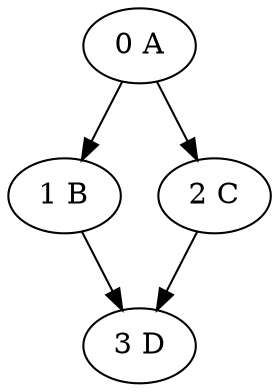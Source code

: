 // dot -Tpng graph-2.gv -o graph-2.png
//
// dot -Tjson graph-2.gv -o graph-2.json
// ref. https://graphviz.org/docs/outputs/json/
// online json viewer: https://codebeautify.org/jsonviewer
digraph G {
  rankdir=TB;

  0 [label="0 A"];
  1 [label="1 B"];
  2 [label="2 C"];
  3 [label="3 D"];

  0 -> 1;
  0 -> 2;
  1 -> 3;
  2 -> 3;
}
